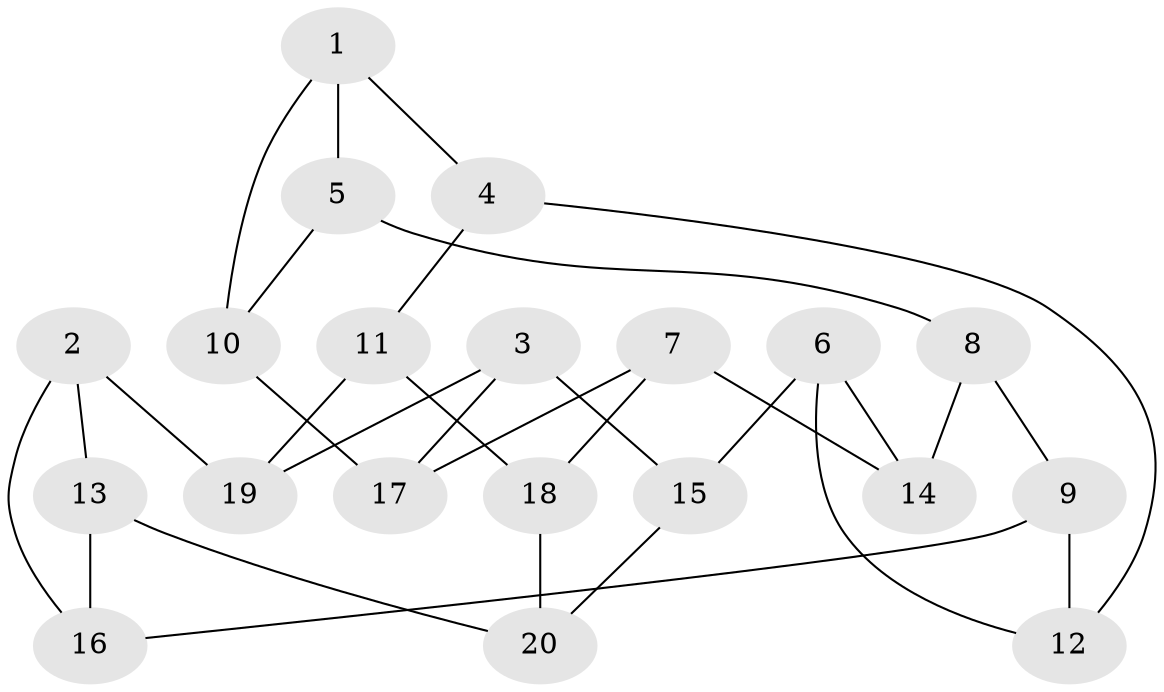 // Generated by graph-tools (version 1.1) at 2025/46/02/15/25 05:46:28]
// undirected, 20 vertices, 30 edges
graph export_dot {
graph [start="1"]
  node [color=gray90,style=filled];
  1;
  2;
  3;
  4;
  5;
  6;
  7;
  8;
  9;
  10;
  11;
  12;
  13;
  14;
  15;
  16;
  17;
  18;
  19;
  20;
  1 -- 4;
  1 -- 5;
  1 -- 10;
  2 -- 16;
  2 -- 19;
  2 -- 13;
  3 -- 15;
  3 -- 17;
  3 -- 19;
  4 -- 11;
  4 -- 12;
  5 -- 8;
  5 -- 10;
  6 -- 15;
  6 -- 12;
  6 -- 14;
  7 -- 17;
  7 -- 14;
  7 -- 18;
  8 -- 9;
  8 -- 14;
  9 -- 12;
  9 -- 16;
  10 -- 17;
  11 -- 18;
  11 -- 19;
  13 -- 20;
  13 -- 16;
  15 -- 20;
  18 -- 20;
}
